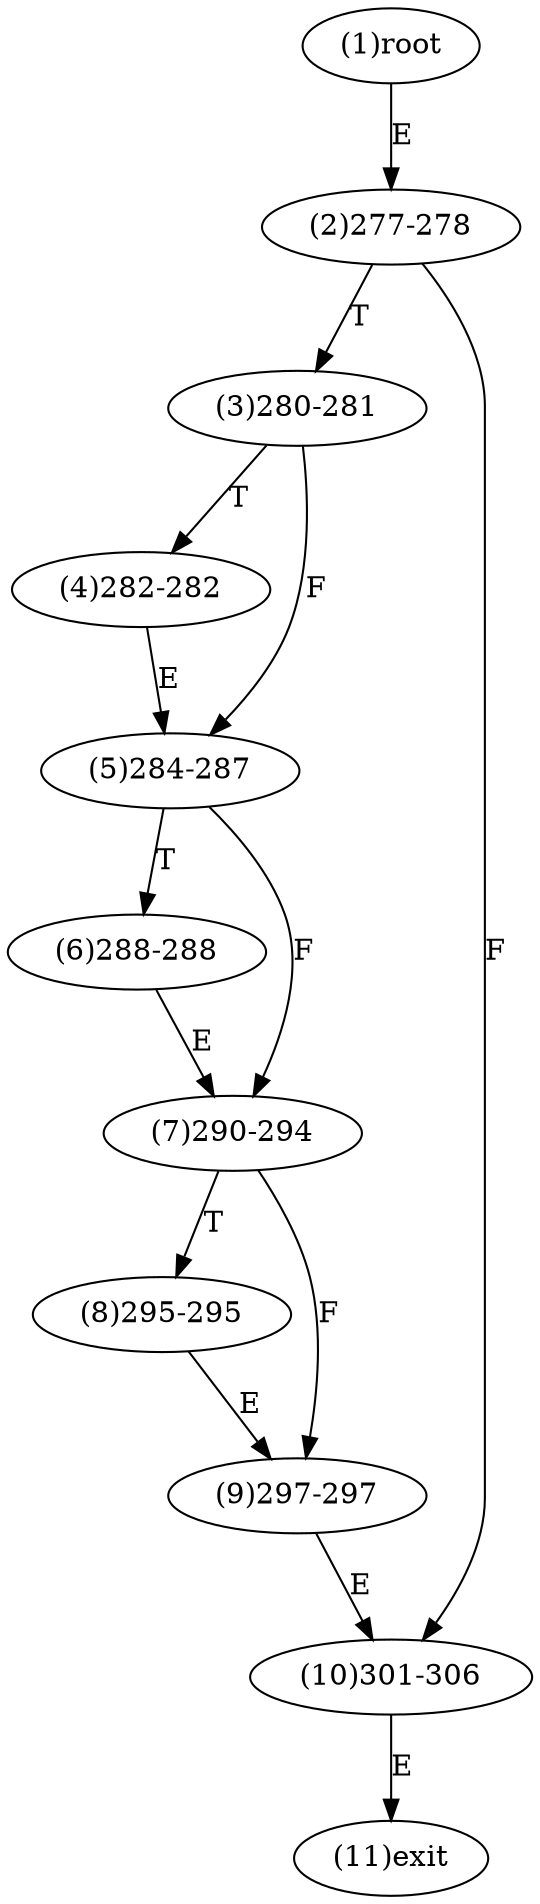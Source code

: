 digraph "" { 
1[ label="(1)root"];
2[ label="(2)277-278"];
3[ label="(3)280-281"];
4[ label="(4)282-282"];
5[ label="(5)284-287"];
6[ label="(6)288-288"];
7[ label="(7)290-294"];
8[ label="(8)295-295"];
9[ label="(9)297-297"];
10[ label="(10)301-306"];
11[ label="(11)exit"];
1->2[ label="E"];
2->10[ label="F"];
2->3[ label="T"];
3->5[ label="F"];
3->4[ label="T"];
4->5[ label="E"];
5->7[ label="F"];
5->6[ label="T"];
6->7[ label="E"];
7->9[ label="F"];
7->8[ label="T"];
8->9[ label="E"];
9->10[ label="E"];
10->11[ label="E"];
}